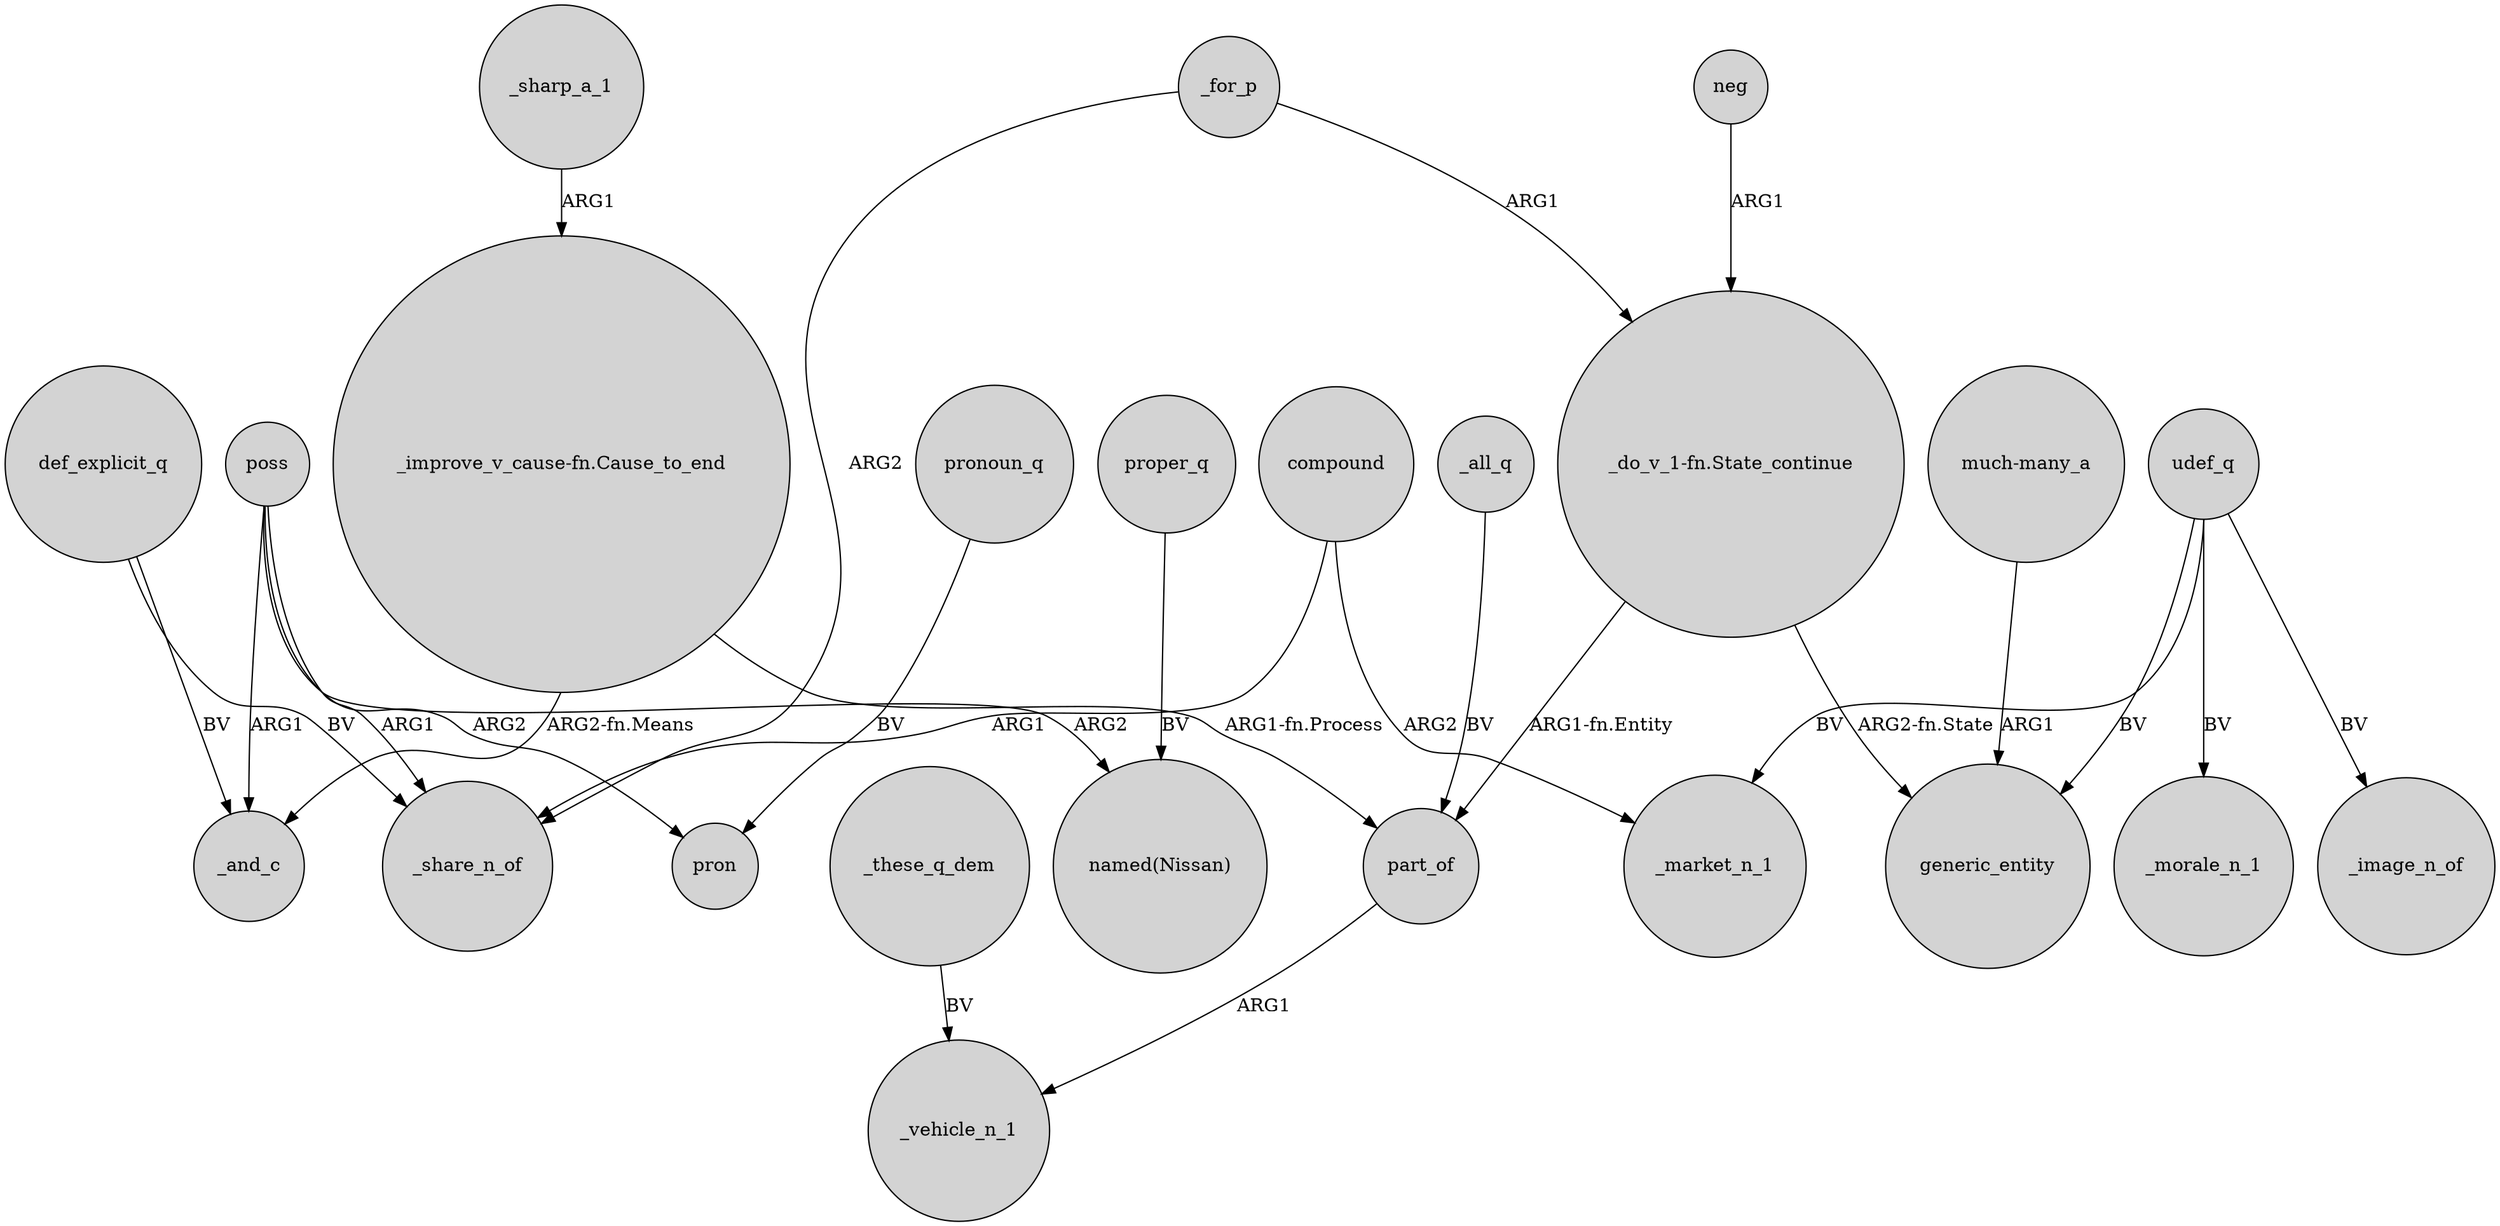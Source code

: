 digraph {
	node [shape=circle style=filled]
	"_improve_v_cause-fn.Cause_to_end" -> _and_c [label="ARG2-fn.Means"]
	udef_q -> _market_n_1 [label=BV]
	_for_p -> _share_n_of [label=ARG2]
	_for_p -> "_do_v_1-fn.State_continue" [label=ARG1]
	compound -> _market_n_1 [label=ARG2]
	compound -> _share_n_of [label=ARG1]
	part_of -> _vehicle_n_1 [label=ARG1]
	def_explicit_q -> _share_n_of [label=BV]
	_all_q -> part_of [label=BV]
	poss -> "named(Nissan)" [label=ARG2]
	udef_q -> generic_entity [label=BV]
	neg -> "_do_v_1-fn.State_continue" [label=ARG1]
	def_explicit_q -> _and_c [label=BV]
	pronoun_q -> pron [label=BV]
	poss -> pron [label=ARG2]
	poss -> _and_c [label=ARG1]
	"much-many_a" -> generic_entity [label=ARG1]
	udef_q -> _morale_n_1 [label=BV]
	"_do_v_1-fn.State_continue" -> generic_entity [label="ARG2-fn.State"]
	poss -> _share_n_of [label=ARG1]
	_these_q_dem -> _vehicle_n_1 [label=BV]
	"_do_v_1-fn.State_continue" -> part_of [label="ARG1-fn.Entity"]
	_sharp_a_1 -> "_improve_v_cause-fn.Cause_to_end" [label=ARG1]
	proper_q -> "named(Nissan)" [label=BV]
	udef_q -> _image_n_of [label=BV]
	"_improve_v_cause-fn.Cause_to_end" -> part_of [label="ARG1-fn.Process"]
}
